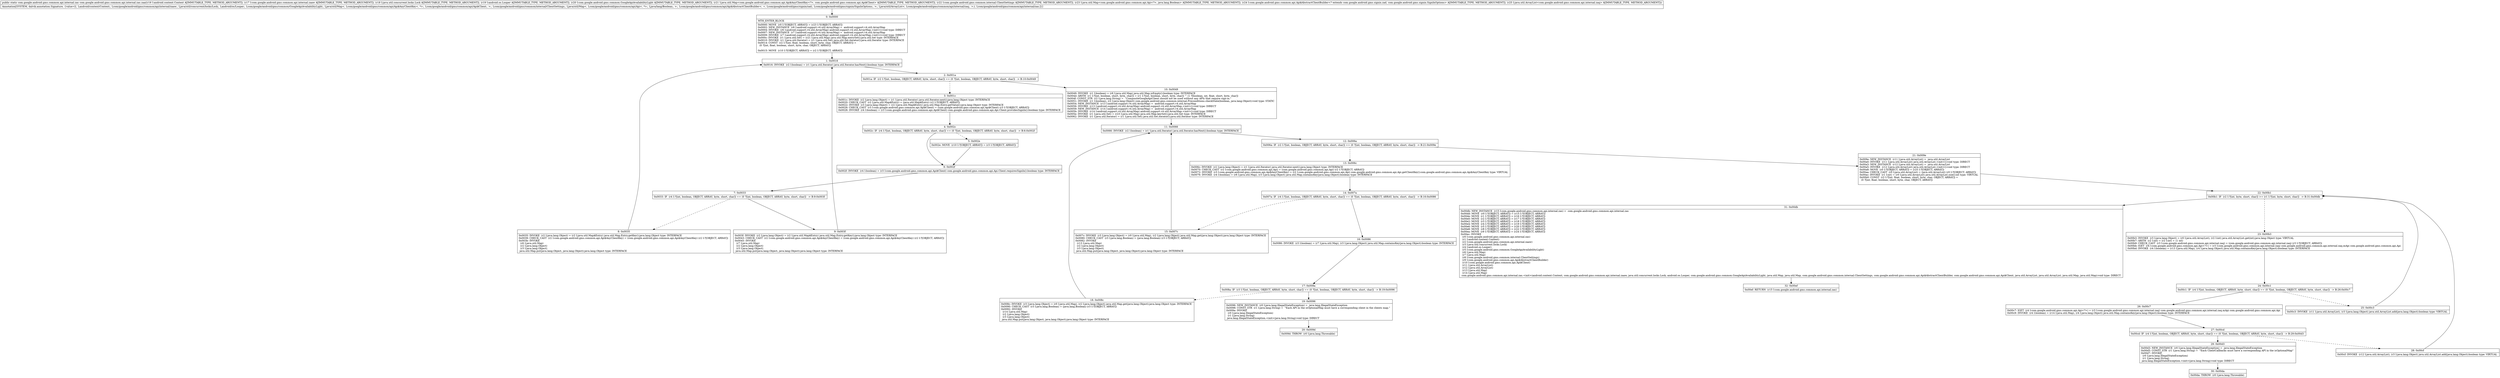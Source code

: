 digraph "CFG forcom.google.android.gms.common.api.internal.zas.zaa(Landroid\/content\/Context;Lcom\/google\/android\/gms\/common\/api\/internal\/zaaw;Ljava\/util\/concurrent\/locks\/Lock;Landroid\/os\/Looper;Lcom\/google\/android\/gms\/common\/GoogleApiAvailabilityLight;Ljava\/util\/Map;Lcom\/google\/android\/gms\/common\/internal\/ClientSettings;Ljava\/util\/Map;Lcom\/google\/android\/gms\/common\/api\/Api$AbstractClientBuilder;Ljava\/util\/ArrayList;)Lcom\/google\/android\/gms\/common\/api\/internal\/zas;" {
Node_0 [shape=record,label="{0\:\ 0x0000|MTH_ENTER_BLOCK\l|0x0000: MOVE  (r0 I:?[OBJECT, ARRAY]) = (r23 I:?[OBJECT, ARRAY]) \l0x0002: NEW_INSTANCE  (r6 I:android.support.v4.util.ArrayMap) =  android.support.v4.util.ArrayMap \l0x0004: INVOKE  (r6 I:android.support.v4.util.ArrayMap) android.support.v4.util.ArrayMap.\<init\>():void type: DIRECT \l0x0007: NEW_INSTANCE  (r7 I:android.support.v4.util.ArrayMap) =  android.support.v4.util.ArrayMap \l0x0009: INVOKE  (r7 I:android.support.v4.util.ArrayMap) android.support.v4.util.ArrayMap.\<init\>():void type: DIRECT \l0x000c: INVOKE  (r1 I:java.util.Set) = (r21 I:java.util.Map) java.util.Map.entrySet():java.util.Set type: INTERFACE \l0x0010: INVOKE  (r1 I:java.util.Iterator) = (r1 I:java.util.Set) java.util.Set.iterator():java.util.Iterator type: INTERFACE \l0x0014: CONST  (r2 I:?[int, float, boolean, short, byte, char, OBJECT, ARRAY]) = \l  (0 ?[int, float, boolean, short, byte, char, OBJECT, ARRAY])\l \l0x0015: MOVE  (r10 I:?[OBJECT, ARRAY]) = (r2 I:?[OBJECT, ARRAY]) \l}"];
Node_1 [shape=record,label="{1\:\ 0x0016|0x0016: INVOKE  (r2 I:boolean) = (r1 I:java.util.Iterator) java.util.Iterator.hasNext():boolean type: INTERFACE \l}"];
Node_2 [shape=record,label="{2\:\ 0x001a|0x001a: IF  (r2 I:?[int, boolean, OBJECT, ARRAY, byte, short, char]) == (0 ?[int, boolean, OBJECT, ARRAY, byte, short, char])  \-\> B:10:0x0049 \l}"];
Node_3 [shape=record,label="{3\:\ 0x001c|0x001c: INVOKE  (r2 I:java.lang.Object) = (r1 I:java.util.Iterator) java.util.Iterator.next():java.lang.Object type: INTERFACE \l0x0020: CHECK_CAST  (r2 I:java.util.Map$Entry) = (java.util.Map$Entry) (r2 I:?[OBJECT, ARRAY]) \l0x0022: INVOKE  (r3 I:java.lang.Object) = (r2 I:java.util.Map$Entry) java.util.Map.Entry.getValue():java.lang.Object type: INTERFACE \l0x0026: CHECK_CAST  (r3 I:com.google.android.gms.common.api.Api$Client) = (com.google.android.gms.common.api.Api$Client) (r3 I:?[OBJECT, ARRAY]) \l0x0028: INVOKE  (r4 I:boolean) = (r3 I:com.google.android.gms.common.api.Api$Client) com.google.android.gms.common.api.Api.Client.providesSignIn():boolean type: INTERFACE \l}"];
Node_4 [shape=record,label="{4\:\ 0x002c|0x002c: IF  (r4 I:?[int, boolean, OBJECT, ARRAY, byte, short, char]) == (0 ?[int, boolean, OBJECT, ARRAY, byte, short, char])  \-\> B:6:0x002f \l}"];
Node_5 [shape=record,label="{5\:\ 0x002e|0x002e: MOVE  (r10 I:?[OBJECT, ARRAY]) = (r3 I:?[OBJECT, ARRAY]) \l}"];
Node_6 [shape=record,label="{6\:\ 0x002f|0x002f: INVOKE  (r4 I:boolean) = (r3 I:com.google.android.gms.common.api.Api$Client) com.google.android.gms.common.api.Api.Client.requiresSignIn():boolean type: INTERFACE \l}"];
Node_7 [shape=record,label="{7\:\ 0x0033|0x0033: IF  (r4 I:?[int, boolean, OBJECT, ARRAY, byte, short, char]) == (0 ?[int, boolean, OBJECT, ARRAY, byte, short, char])  \-\> B:9:0x003f \l}"];
Node_8 [shape=record,label="{8\:\ 0x0035|0x0035: INVOKE  (r2 I:java.lang.Object) = (r2 I:java.util.Map$Entry) java.util.Map.Entry.getKey():java.lang.Object type: INTERFACE \l0x0039: CHECK_CAST  (r2 I:com.google.android.gms.common.api.Api$AnyClientKey) = (com.google.android.gms.common.api.Api$AnyClientKey) (r2 I:?[OBJECT, ARRAY]) \l0x003b: INVOKE  \l  (r6 I:java.util.Map)\l  (r2 I:java.lang.Object)\l  (r3 I:java.lang.Object)\l java.util.Map.put(java.lang.Object, java.lang.Object):java.lang.Object type: INTERFACE \l}"];
Node_9 [shape=record,label="{9\:\ 0x003f|0x003f: INVOKE  (r2 I:java.lang.Object) = (r2 I:java.util.Map$Entry) java.util.Map.Entry.getKey():java.lang.Object type: INTERFACE \l0x0043: CHECK_CAST  (r2 I:com.google.android.gms.common.api.Api$AnyClientKey) = (com.google.android.gms.common.api.Api$AnyClientKey) (r2 I:?[OBJECT, ARRAY]) \l0x0045: INVOKE  \l  (r7 I:java.util.Map)\l  (r2 I:java.lang.Object)\l  (r3 I:java.lang.Object)\l java.util.Map.put(java.lang.Object, java.lang.Object):java.lang.Object type: INTERFACE \l}"];
Node_10 [shape=record,label="{10\:\ 0x0049|0x0049: INVOKE  (r1 I:boolean) = (r6 I:java.util.Map) java.util.Map.isEmpty():boolean type: INTERFACE \l0x004d: ARITH  (r1 I:?[int, boolean, short, byte, char]) = (r1 I:?[int, boolean, short, byte, char]) ^ (1 ?[boolean, int, float, short, byte, char]) \l0x004f: CONST_STR  (r2 I:java.lang.String) =  \"CompositeGoogleApiClient should not be used without any APIs that require sign\-in.\" \l0x0051: INVOKE  (r1 I:boolean), (r2 I:java.lang.Object) com.google.android.gms.common.internal.Preconditions.checkState(boolean, java.lang.Object):void type: STATIC \l0x0054: NEW_INSTANCE  (r13 I:android.support.v4.util.ArrayMap) =  android.support.v4.util.ArrayMap \l0x0056: INVOKE  (r13 I:android.support.v4.util.ArrayMap) android.support.v4.util.ArrayMap.\<init\>():void type: DIRECT \l0x0059: NEW_INSTANCE  (r14 I:android.support.v4.util.ArrayMap) =  android.support.v4.util.ArrayMap \l0x005b: INVOKE  (r14 I:android.support.v4.util.ArrayMap) android.support.v4.util.ArrayMap.\<init\>():void type: DIRECT \l0x005e: INVOKE  (r1 I:java.util.Set) = (r23 I:java.util.Map) java.util.Map.keySet():java.util.Set type: INTERFACE \l0x0062: INVOKE  (r1 I:java.util.Iterator) = (r1 I:java.util.Set) java.util.Set.iterator():java.util.Iterator type: INTERFACE \l}"];
Node_11 [shape=record,label="{11\:\ 0x0066|0x0066: INVOKE  (r2 I:boolean) = (r1 I:java.util.Iterator) java.util.Iterator.hasNext():boolean type: INTERFACE \l}"];
Node_12 [shape=record,label="{12\:\ 0x006a|0x006a: IF  (r2 I:?[int, boolean, OBJECT, ARRAY, byte, short, char]) == (0 ?[int, boolean, OBJECT, ARRAY, byte, short, char])  \-\> B:21:0x009e \l}"];
Node_13 [shape=record,label="{13\:\ 0x006c|0x006c: INVOKE  (r2 I:java.lang.Object) = (r1 I:java.util.Iterator) java.util.Iterator.next():java.lang.Object type: INTERFACE \l0x0070: CHECK_CAST  (r2 I:com.google.android.gms.common.api.Api) = (com.google.android.gms.common.api.Api) (r2 I:?[OBJECT, ARRAY]) \l0x0072: INVOKE  (r3 I:com.google.android.gms.common.api.Api$AnyClientKey) = (r2 I:com.google.android.gms.common.api.Api) com.google.android.gms.common.api.Api.getClientKey():com.google.android.gms.common.api.Api$AnyClientKey type: VIRTUAL \l0x0076: INVOKE  (r4 I:boolean) = (r6 I:java.util.Map), (r3 I:java.lang.Object) java.util.Map.containsKey(java.lang.Object):boolean type: INTERFACE \l}"];
Node_14 [shape=record,label="{14\:\ 0x007a|0x007a: IF  (r4 I:?[int, boolean, OBJECT, ARRAY, byte, short, char]) == (0 ?[int, boolean, OBJECT, ARRAY, byte, short, char])  \-\> B:16:0x0086 \l}"];
Node_15 [shape=record,label="{15\:\ 0x007c|0x007c: INVOKE  (r3 I:java.lang.Object) = (r0 I:java.util.Map), (r2 I:java.lang.Object) java.util.Map.get(java.lang.Object):java.lang.Object type: INTERFACE \l0x0080: CHECK_CAST  (r3 I:java.lang.Boolean) = (java.lang.Boolean) (r3 I:?[OBJECT, ARRAY]) \l0x0082: INVOKE  \l  (r13 I:java.util.Map)\l  (r2 I:java.lang.Object)\l  (r3 I:java.lang.Object)\l java.util.Map.put(java.lang.Object, java.lang.Object):java.lang.Object type: INTERFACE \l}"];
Node_16 [shape=record,label="{16\:\ 0x0086|0x0086: INVOKE  (r3 I:boolean) = (r7 I:java.util.Map), (r3 I:java.lang.Object) java.util.Map.containsKey(java.lang.Object):boolean type: INTERFACE \l}"];
Node_17 [shape=record,label="{17\:\ 0x008a|0x008a: IF  (r3 I:?[int, boolean, OBJECT, ARRAY, byte, short, char]) == (0 ?[int, boolean, OBJECT, ARRAY, byte, short, char])  \-\> B:19:0x0096 \l}"];
Node_18 [shape=record,label="{18\:\ 0x008c|0x008c: INVOKE  (r3 I:java.lang.Object) = (r0 I:java.util.Map), (r2 I:java.lang.Object) java.util.Map.get(java.lang.Object):java.lang.Object type: INTERFACE \l0x0090: CHECK_CAST  (r3 I:java.lang.Boolean) = (java.lang.Boolean) (r3 I:?[OBJECT, ARRAY]) \l0x0092: INVOKE  \l  (r14 I:java.util.Map)\l  (r2 I:java.lang.Object)\l  (r3 I:java.lang.Object)\l java.util.Map.put(java.lang.Object, java.lang.Object):java.lang.Object type: INTERFACE \l}"];
Node_19 [shape=record,label="{19\:\ 0x0096|0x0096: NEW_INSTANCE  (r0 I:java.lang.IllegalStateException) =  java.lang.IllegalStateException \l0x0098: CONST_STR  (r1 I:java.lang.String) =  \"Each API in the isOptionalMap must have a corresponding client in the clients map.\" \l0x009a: INVOKE  \l  (r0 I:java.lang.IllegalStateException)\l  (r1 I:java.lang.String)\l java.lang.IllegalStateException.\<init\>(java.lang.String):void type: DIRECT \l}"];
Node_20 [shape=record,label="{20\:\ 0x009d|0x009d: THROW  (r0 I:java.lang.Throwable) \l}"];
Node_21 [shape=record,label="{21\:\ 0x009e|0x009e: NEW_INSTANCE  (r11 I:java.util.ArrayList) =  java.util.ArrayList \l0x00a0: INVOKE  (r11 I:java.util.ArrayList) java.util.ArrayList.\<init\>():void type: DIRECT \l0x00a3: NEW_INSTANCE  (r12 I:java.util.ArrayList) =  java.util.ArrayList \l0x00a5: INVOKE  (r12 I:java.util.ArrayList) java.util.ArrayList.\<init\>():void type: DIRECT \l0x00a8: MOVE  (r0 I:?[OBJECT, ARRAY]) = (r25 I:?[OBJECT, ARRAY]) \l0x00aa: CHECK_CAST  (r0 I:java.util.ArrayList) = (java.util.ArrayList) (r0 I:?[OBJECT, ARRAY]) \l0x00ac: INVOKE  (r1 I:int) = (r0 I:java.util.ArrayList) java.util.ArrayList.size():int type: VIRTUAL \l0x00b0: CONST  (r2 I:?[int, float, boolean, short, byte, char, OBJECT, ARRAY]) = \l  (0 ?[int, float, boolean, short, byte, char, OBJECT, ARRAY])\l \l}"];
Node_22 [shape=record,label="{22\:\ 0x00b1|0x00b1: IF  (r2 I:?[int, byte, short, char]) \>= (r1 I:?[int, byte, short, char])  \-\> B:31:0x00db \l}"];
Node_23 [shape=record,label="{23\:\ 0x00b3|0x00b3: INVOKE  (r3 I:java.lang.Object) = (r0 I:java.util.ArrayList), (r2 I:int) java.util.ArrayList.get(int):java.lang.Object type: VIRTUAL \l0x00b7: ARITH  (r2 I:int) = (r2 I:int) + (1 int) \l0x00b9: CHECK_CAST  (r3 I:com.google.android.gms.common.api.internal.zaq) = (com.google.android.gms.common.api.internal.zaq) (r3 I:?[OBJECT, ARRAY]) \l0x00bb: IGET  (r4 I:com.google.android.gms.common.api.Api\<?\>) = (r3 I:com.google.android.gms.common.api.internal.zaq) com.google.android.gms.common.api.internal.zaq.mApi com.google.android.gms.common.api.Api \l0x00bd: INVOKE  (r4 I:boolean) = (r13 I:java.util.Map), (r4 I:java.lang.Object) java.util.Map.containsKey(java.lang.Object):boolean type: INTERFACE \l}"];
Node_24 [shape=record,label="{24\:\ 0x00c1|0x00c1: IF  (r4 I:?[int, boolean, OBJECT, ARRAY, byte, short, char]) == (0 ?[int, boolean, OBJECT, ARRAY, byte, short, char])  \-\> B:26:0x00c7 \l}"];
Node_25 [shape=record,label="{25\:\ 0x00c3|0x00c3: INVOKE  (r11 I:java.util.ArrayList), (r3 I:java.lang.Object) java.util.ArrayList.add(java.lang.Object):boolean type: VIRTUAL \l}"];
Node_26 [shape=record,label="{26\:\ 0x00c7|0x00c7: IGET  (r4 I:com.google.android.gms.common.api.Api\<?\>) = (r3 I:com.google.android.gms.common.api.internal.zaq) com.google.android.gms.common.api.internal.zaq.mApi com.google.android.gms.common.api.Api \l0x00c9: INVOKE  (r4 I:boolean) = (r14 I:java.util.Map), (r4 I:java.lang.Object) java.util.Map.containsKey(java.lang.Object):boolean type: INTERFACE \l}"];
Node_27 [shape=record,label="{27\:\ 0x00cd|0x00cd: IF  (r4 I:?[int, boolean, OBJECT, ARRAY, byte, short, char]) == (0 ?[int, boolean, OBJECT, ARRAY, byte, short, char])  \-\> B:29:0x00d3 \l}"];
Node_28 [shape=record,label="{28\:\ 0x00cf|0x00cf: INVOKE  (r12 I:java.util.ArrayList), (r3 I:java.lang.Object) java.util.ArrayList.add(java.lang.Object):boolean type: VIRTUAL \l}"];
Node_29 [shape=record,label="{29\:\ 0x00d3|0x00d3: NEW_INSTANCE  (r0 I:java.lang.IllegalStateException) =  java.lang.IllegalStateException \l0x00d5: CONST_STR  (r1 I:java.lang.String) =  \"Each ClientCallbacks must have a corresponding API in the isOptionalMap\" \l0x00d7: INVOKE  \l  (r0 I:java.lang.IllegalStateException)\l  (r1 I:java.lang.String)\l java.lang.IllegalStateException.\<init\>(java.lang.String):void type: DIRECT \l}"];
Node_30 [shape=record,label="{30\:\ 0x00da|0x00da: THROW  (r0 I:java.lang.Throwable) \l}"];
Node_31 [shape=record,label="{31\:\ 0x00db|0x00db: NEW_INSTANCE  (r15 I:com.google.android.gms.common.api.internal.zas) =  com.google.android.gms.common.api.internal.zas \l0x00dd: MOVE  (r0 I:?[OBJECT, ARRAY]) = (r15 I:?[OBJECT, ARRAY]) \l0x00de: MOVE  (r1 I:?[OBJECT, ARRAY]) = (r16 I:?[OBJECT, ARRAY]) \l0x00e0: MOVE  (r2 I:?[OBJECT, ARRAY]) = (r17 I:?[OBJECT, ARRAY]) \l0x00e2: MOVE  (r3 I:?[OBJECT, ARRAY]) = (r18 I:?[OBJECT, ARRAY]) \l0x00e4: MOVE  (r4 I:?[OBJECT, ARRAY]) = (r19 I:?[OBJECT, ARRAY]) \l0x00e6: MOVE  (r5 I:?[OBJECT, ARRAY]) = (r20 I:?[OBJECT, ARRAY]) \l0x00e8: MOVE  (r8 I:?[OBJECT, ARRAY]) = (r22 I:?[OBJECT, ARRAY]) \l0x00ea: MOVE  (r9 I:?[OBJECT, ARRAY]) = (r24 I:?[OBJECT, ARRAY]) \l0x00ec: INVOKE  \l  (r0 I:com.google.android.gms.common.api.internal.zas)\l  (r1 I:android.content.Context)\l  (r2 I:com.google.android.gms.common.api.internal.zaaw)\l  (r3 I:java.util.concurrent.locks.Lock)\l  (r4 I:android.os.Looper)\l  (r5 I:com.google.android.gms.common.GoogleApiAvailabilityLight)\l  (r6 I:java.util.Map)\l  (r7 I:java.util.Map)\l  (r8 I:com.google.android.gms.common.internal.ClientSettings)\l  (r9 I:com.google.android.gms.common.api.Api$AbstractClientBuilder)\l  (r10 I:com.google.android.gms.common.api.Api$Client)\l  (r11 I:java.util.ArrayList)\l  (r12 I:java.util.ArrayList)\l  (r13 I:java.util.Map)\l  (r14 I:java.util.Map)\l com.google.android.gms.common.api.internal.zas.\<init\>(android.content.Context, com.google.android.gms.common.api.internal.zaaw, java.util.concurrent.locks.Lock, android.os.Looper, com.google.android.gms.common.GoogleApiAvailabilityLight, java.util.Map, java.util.Map, com.google.android.gms.common.internal.ClientSettings, com.google.android.gms.common.api.Api$AbstractClientBuilder, com.google.android.gms.common.api.Api$Client, java.util.ArrayList, java.util.ArrayList, java.util.Map, java.util.Map):void type: DIRECT \l}"];
Node_32 [shape=record,label="{32\:\ 0x00ef|0x00ef: RETURN  (r15 I:com.google.android.gms.common.api.internal.zas) \l}"];
MethodNode[shape=record,label="{public static com.google.android.gms.common.api.internal.zas com.google.android.gms.common.api.internal.zas.zaa((r16 I:android.content.Context A[IMMUTABLE_TYPE, METHOD_ARGUMENT]), (r17 I:com.google.android.gms.common.api.internal.zaaw A[IMMUTABLE_TYPE, METHOD_ARGUMENT]), (r18 I:java.util.concurrent.locks.Lock A[IMMUTABLE_TYPE, METHOD_ARGUMENT]), (r19 I:android.os.Looper A[IMMUTABLE_TYPE, METHOD_ARGUMENT]), (r20 I:com.google.android.gms.common.GoogleApiAvailabilityLight A[IMMUTABLE_TYPE, METHOD_ARGUMENT]), (r21 I:java.util.Map\<com.google.android.gms.common.api.Api$AnyClientKey\<?\>, com.google.android.gms.common.api.Api$Client\> A[IMMUTABLE_TYPE, METHOD_ARGUMENT]), (r22 I:com.google.android.gms.common.internal.ClientSettings A[IMMUTABLE_TYPE, METHOD_ARGUMENT]), (r23 I:java.util.Map\<com.google.android.gms.common.api.Api\<?\>, java.lang.Boolean\> A[IMMUTABLE_TYPE, METHOD_ARGUMENT]), (r24 I:com.google.android.gms.common.api.Api$AbstractClientBuilder\<? extends com.google.android.gms.signin.zad, com.google.android.gms.signin.SignInOptions\> A[IMMUTABLE_TYPE, METHOD_ARGUMENT]), (r25 I:java.util.ArrayList\<com.google.android.gms.common.api.internal.zaq\> A[IMMUTABLE_TYPE, METHOD_ARGUMENT]))  | Annotation[SYSTEM, dalvik.annotation.Signature, \{value=[(, Landroid\/content\/Context;, Lcom\/google\/android\/gms\/common\/api\/internal\/zaaw;, Ljava\/util\/concurrent\/locks\/Lock;, Landroid\/os\/Looper;, Lcom\/google\/android\/gms\/common\/GoogleApiAvailabilityLight;, Ljava\/util\/Map\<, Lcom\/google\/android\/gms\/common\/api\/Api$AnyClientKey\<, *\>;, Lcom\/google\/android\/gms\/common\/api\/Api$Client;, \>;, Lcom\/google\/android\/gms\/common\/internal\/ClientSettings;, Ljava\/util\/Map\<, Lcom\/google\/android\/gms\/common\/api\/Api\<, *\>;, Ljava\/lang\/Boolean;, \>;, Lcom\/google\/android\/gms\/common\/api\/Api$AbstractClientBuilder\<, +, Lcom\/google\/android\/gms\/signin\/zad;, Lcom\/google\/android\/gms\/signin\/SignInOptions;, \>;, Ljava\/util\/ArrayList\<, Lcom\/google\/android\/gms\/common\/api\/internal\/zaq;, \>;), Lcom\/google\/android\/gms\/common\/api\/internal\/zas;]\}]\l}"];
MethodNode -> Node_0;
Node_0 -> Node_1;
Node_1 -> Node_2;
Node_2 -> Node_3[style=dashed];
Node_2 -> Node_10;
Node_3 -> Node_4;
Node_4 -> Node_5[style=dashed];
Node_4 -> Node_6;
Node_5 -> Node_6;
Node_6 -> Node_7;
Node_7 -> Node_8[style=dashed];
Node_7 -> Node_9;
Node_8 -> Node_1;
Node_9 -> Node_1;
Node_10 -> Node_11;
Node_11 -> Node_12;
Node_12 -> Node_13[style=dashed];
Node_12 -> Node_21;
Node_13 -> Node_14;
Node_14 -> Node_15[style=dashed];
Node_14 -> Node_16;
Node_15 -> Node_11;
Node_16 -> Node_17;
Node_17 -> Node_18[style=dashed];
Node_17 -> Node_19;
Node_18 -> Node_11;
Node_19 -> Node_20;
Node_21 -> Node_22;
Node_22 -> Node_23[style=dashed];
Node_22 -> Node_31;
Node_23 -> Node_24;
Node_24 -> Node_25[style=dashed];
Node_24 -> Node_26;
Node_25 -> Node_22;
Node_26 -> Node_27;
Node_27 -> Node_28[style=dashed];
Node_27 -> Node_29;
Node_28 -> Node_22;
Node_29 -> Node_30;
Node_31 -> Node_32;
}

